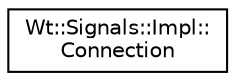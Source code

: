 digraph "Graphical Class Hierarchy"
{
 // LATEX_PDF_SIZE
  edge [fontname="Helvetica",fontsize="10",labelfontname="Helvetica",labelfontsize="10"];
  node [fontname="Helvetica",fontsize="10",shape=record];
  rankdir="LR";
  Node0 [label="Wt::Signals::Impl::\lConnection",height=0.2,width=0.4,color="black", fillcolor="white", style="filled",URL="$classWt_1_1Signals_1_1Impl_1_1Connection.html",tooltip=" "];
}

